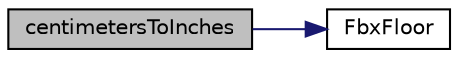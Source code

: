digraph "centimetersToInches"
{
  edge [fontname="Helvetica",fontsize="10",labelfontname="Helvetica",labelfontsize="10"];
  node [fontname="Helvetica",fontsize="10",shape=record];
  rankdir="LR";
  Node0 [label="centimetersToInches",height=0.2,width=0.4,color="black", fillcolor="grey75", style="filled", fontcolor="black"];
  Node0 -> Node1 [color="midnightblue",fontsize="10",style="solid"];
  Node1 [label="FbxFloor",height=0.2,width=0.4,color="black", fillcolor="white", style="filled",URL="$fbxmath_8h.html#a54a44bb35bacdca9ccff79d6eb05d43b"];
}
